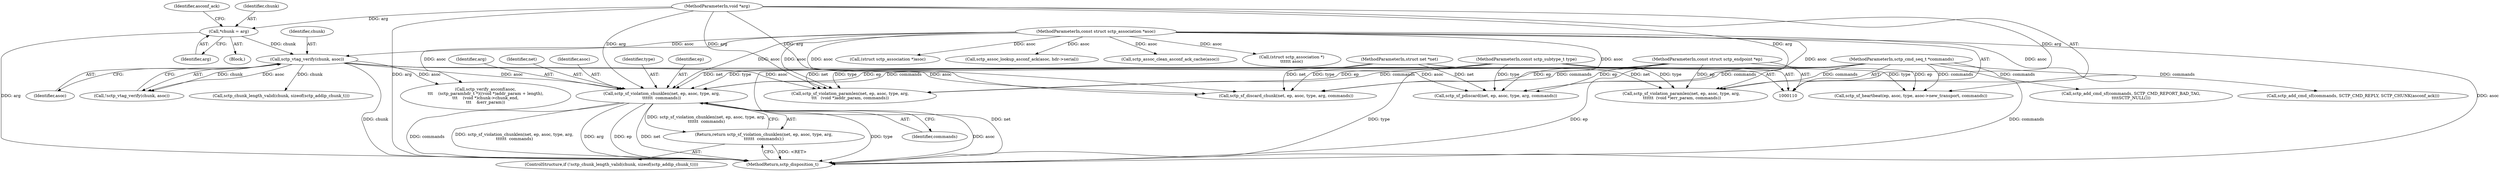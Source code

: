 digraph "0_linux_9de7922bc709eee2f609cd01d98aaedc4cf5ea74_1@pointer" {
"1000179" [label="(Call,sctp_sf_violation_chunklen(net, ep, asoc, type, arg,\n\t\t\t\t\t\t  commands))"];
"1000111" [label="(MethodParameterIn,struct net *net)"];
"1000112" [label="(MethodParameterIn,const struct sctp_endpoint *ep)"];
"1000136" [label="(Call,sctp_vtag_verify(chunk, asoc))"];
"1000119" [label="(Call,*chunk = arg)"];
"1000115" [label="(MethodParameterIn,void *arg)"];
"1000113" [label="(MethodParameterIn,const struct sctp_association *asoc)"];
"1000114" [label="(MethodParameterIn,const sctp_subtype_t type)"];
"1000116" [label="(MethodParameterIn,sctp_cmd_seq_t *commands)"];
"1000178" [label="(Return,return sctp_sf_violation_chunklen(net, ep, asoc, type, arg,\n\t\t\t\t\t\t  commands);)"];
"1000120" [label="(Identifier,chunk)"];
"1000137" [label="(Identifier,chunk)"];
"1000234" [label="(Call,sctp_verify_asconf(asoc,\n\t\t\t    (sctp_paramhdr_t *)((void *)addr_param + length),\n\t\t\t    (void *)chunk->chunk_end,\n\t\t\t    &err_param))"];
"1000124" [label="(Identifier,asconf_ack)"];
"1000351" [label="(Call,(struct sctp_association *)asoc)"];
"1000305" [label="(Call,sctp_assoc_lookup_asconf_ack(asoc, hdr->serial))"];
"1000121" [label="(Identifier,arg)"];
"1000277" [label="(Call,sctp_assoc_clean_asconf_ack_cache(asoc))"];
"1000184" [label="(Identifier,arg)"];
"1000165" [label="(Call,sctp_sf_discard_chunk(net, ep, asoc, type, arg, commands))"];
"1000180" [label="(Identifier,net)"];
"1000178" [label="(Return,return sctp_sf_violation_chunklen(net, ep, asoc, type, arg,\n\t\t\t\t\t\t  commands);)"];
"1000119" [label="(Call,*chunk = arg)"];
"1000112" [label="(MethodParameterIn,const struct sctp_endpoint *ep)"];
"1000282" [label="(Call,(struct sctp_association *)\n\t\t\t\t\t\t asoc)"];
"1000182" [label="(Identifier,asoc)"];
"1000114" [label="(MethodParameterIn,const sctp_subtype_t type)"];
"1000358" [label="(MethodReturn,sctp_disposition_t)"];
"1000115" [label="(MethodParameterIn,void *arg)"];
"1000136" [label="(Call,sctp_vtag_verify(chunk, asoc))"];
"1000331" [label="(Call,sctp_add_cmd_sf(commands, SCTP_CMD_REPLY, SCTP_CHUNK(asconf_ack)))"];
"1000341" [label="(Call,sctp_sf_heartbeat(ep, asoc, type, asoc->new_transport, commands))"];
"1000116" [label="(MethodParameterIn,sctp_cmd_seq_t *commands)"];
"1000183" [label="(Identifier,type)"];
"1000222" [label="(Call,sctp_sf_violation_paramlen(net, ep, asoc, type, arg,\n\t\t\t   (void *)addr_param, commands))"];
"1000179" [label="(Call,sctp_sf_violation_chunklen(net, ep, asoc, type, arg,\n\t\t\t\t\t\t  commands))"];
"1000138" [label="(Identifier,asoc)"];
"1000111" [label="(MethodParameterIn,struct net *net)"];
"1000113" [label="(MethodParameterIn,const struct sctp_association *asoc)"];
"1000145" [label="(Call,sctp_sf_pdiscard(net, ep, asoc, type, arg, commands))"];
"1000140" [label="(Call,sctp_add_cmd_sf(commands, SCTP_CMD_REPORT_BAD_TAG,\n\t\t\t\tSCTP_NULL()))"];
"1000172" [label="(ControlStructure,if (!sctp_chunk_length_valid(chunk, sizeof(sctp_addip_chunk_t))))"];
"1000135" [label="(Call,!sctp_vtag_verify(chunk, asoc))"];
"1000251" [label="(Call,sctp_sf_violation_paramlen(net, ep, asoc, type, arg,\n \t\t\t\t\t\t  (void *)err_param, commands))"];
"1000117" [label="(Block,)"];
"1000181" [label="(Identifier,ep)"];
"1000185" [label="(Identifier,commands)"];
"1000174" [label="(Call,sctp_chunk_length_valid(chunk, sizeof(sctp_addip_chunk_t)))"];
"1000179" -> "1000178"  [label="AST: "];
"1000179" -> "1000185"  [label="CFG: "];
"1000180" -> "1000179"  [label="AST: "];
"1000181" -> "1000179"  [label="AST: "];
"1000182" -> "1000179"  [label="AST: "];
"1000183" -> "1000179"  [label="AST: "];
"1000184" -> "1000179"  [label="AST: "];
"1000185" -> "1000179"  [label="AST: "];
"1000178" -> "1000179"  [label="CFG: "];
"1000179" -> "1000358"  [label="DDG: asoc"];
"1000179" -> "1000358"  [label="DDG: commands"];
"1000179" -> "1000358"  [label="DDG: sctp_sf_violation_chunklen(net, ep, asoc, type, arg,\n\t\t\t\t\t\t  commands)"];
"1000179" -> "1000358"  [label="DDG: arg"];
"1000179" -> "1000358"  [label="DDG: ep"];
"1000179" -> "1000358"  [label="DDG: net"];
"1000179" -> "1000358"  [label="DDG: type"];
"1000179" -> "1000178"  [label="DDG: sctp_sf_violation_chunklen(net, ep, asoc, type, arg,\n\t\t\t\t\t\t  commands)"];
"1000111" -> "1000179"  [label="DDG: net"];
"1000112" -> "1000179"  [label="DDG: ep"];
"1000136" -> "1000179"  [label="DDG: asoc"];
"1000113" -> "1000179"  [label="DDG: asoc"];
"1000114" -> "1000179"  [label="DDG: type"];
"1000115" -> "1000179"  [label="DDG: arg"];
"1000116" -> "1000179"  [label="DDG: commands"];
"1000111" -> "1000110"  [label="AST: "];
"1000111" -> "1000358"  [label="DDG: net"];
"1000111" -> "1000145"  [label="DDG: net"];
"1000111" -> "1000165"  [label="DDG: net"];
"1000111" -> "1000222"  [label="DDG: net"];
"1000111" -> "1000251"  [label="DDG: net"];
"1000112" -> "1000110"  [label="AST: "];
"1000112" -> "1000358"  [label="DDG: ep"];
"1000112" -> "1000145"  [label="DDG: ep"];
"1000112" -> "1000165"  [label="DDG: ep"];
"1000112" -> "1000222"  [label="DDG: ep"];
"1000112" -> "1000251"  [label="DDG: ep"];
"1000112" -> "1000341"  [label="DDG: ep"];
"1000136" -> "1000135"  [label="AST: "];
"1000136" -> "1000138"  [label="CFG: "];
"1000137" -> "1000136"  [label="AST: "];
"1000138" -> "1000136"  [label="AST: "];
"1000135" -> "1000136"  [label="CFG: "];
"1000136" -> "1000358"  [label="DDG: chunk"];
"1000136" -> "1000135"  [label="DDG: chunk"];
"1000136" -> "1000135"  [label="DDG: asoc"];
"1000119" -> "1000136"  [label="DDG: chunk"];
"1000113" -> "1000136"  [label="DDG: asoc"];
"1000136" -> "1000145"  [label="DDG: asoc"];
"1000136" -> "1000165"  [label="DDG: asoc"];
"1000136" -> "1000174"  [label="DDG: chunk"];
"1000136" -> "1000222"  [label="DDG: asoc"];
"1000136" -> "1000234"  [label="DDG: asoc"];
"1000119" -> "1000117"  [label="AST: "];
"1000119" -> "1000121"  [label="CFG: "];
"1000120" -> "1000119"  [label="AST: "];
"1000121" -> "1000119"  [label="AST: "];
"1000124" -> "1000119"  [label="CFG: "];
"1000119" -> "1000358"  [label="DDG: arg"];
"1000115" -> "1000119"  [label="DDG: arg"];
"1000115" -> "1000110"  [label="AST: "];
"1000115" -> "1000358"  [label="DDG: arg"];
"1000115" -> "1000145"  [label="DDG: arg"];
"1000115" -> "1000165"  [label="DDG: arg"];
"1000115" -> "1000222"  [label="DDG: arg"];
"1000115" -> "1000251"  [label="DDG: arg"];
"1000113" -> "1000110"  [label="AST: "];
"1000113" -> "1000358"  [label="DDG: asoc"];
"1000113" -> "1000145"  [label="DDG: asoc"];
"1000113" -> "1000165"  [label="DDG: asoc"];
"1000113" -> "1000222"  [label="DDG: asoc"];
"1000113" -> "1000234"  [label="DDG: asoc"];
"1000113" -> "1000251"  [label="DDG: asoc"];
"1000113" -> "1000277"  [label="DDG: asoc"];
"1000113" -> "1000282"  [label="DDG: asoc"];
"1000113" -> "1000305"  [label="DDG: asoc"];
"1000113" -> "1000341"  [label="DDG: asoc"];
"1000113" -> "1000351"  [label="DDG: asoc"];
"1000114" -> "1000110"  [label="AST: "];
"1000114" -> "1000358"  [label="DDG: type"];
"1000114" -> "1000145"  [label="DDG: type"];
"1000114" -> "1000165"  [label="DDG: type"];
"1000114" -> "1000222"  [label="DDG: type"];
"1000114" -> "1000251"  [label="DDG: type"];
"1000114" -> "1000341"  [label="DDG: type"];
"1000116" -> "1000110"  [label="AST: "];
"1000116" -> "1000358"  [label="DDG: commands"];
"1000116" -> "1000140"  [label="DDG: commands"];
"1000116" -> "1000145"  [label="DDG: commands"];
"1000116" -> "1000165"  [label="DDG: commands"];
"1000116" -> "1000222"  [label="DDG: commands"];
"1000116" -> "1000251"  [label="DDG: commands"];
"1000116" -> "1000331"  [label="DDG: commands"];
"1000116" -> "1000341"  [label="DDG: commands"];
"1000178" -> "1000172"  [label="AST: "];
"1000358" -> "1000178"  [label="CFG: "];
"1000178" -> "1000358"  [label="DDG: <RET>"];
}
